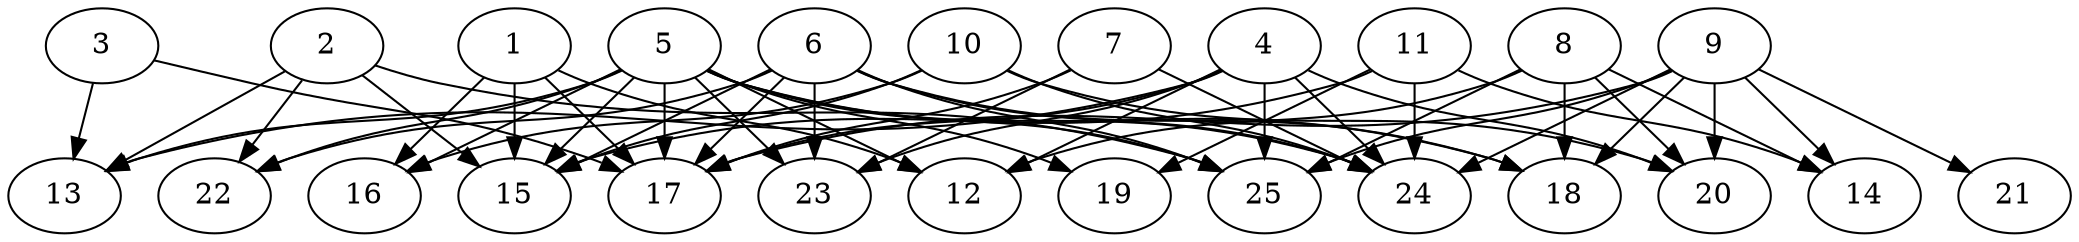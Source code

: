 // DAG automatically generated by daggen at Thu Oct  3 14:00:40 2019
// ./daggen --dot -n 25 --ccr 0.4 --fat 0.9 --regular 0.5 --density 0.7 --mindata 5242880 --maxdata 52428800 
digraph G {
  1 [size="37847040", alpha="0.11", expect_size="15138816"] 
  1 -> 12 [size ="15138816"]
  1 -> 15 [size ="15138816"]
  1 -> 16 [size ="15138816"]
  1 -> 17 [size ="15138816"]
  2 [size="129195520", alpha="0.10", expect_size="51678208"] 
  2 -> 13 [size ="51678208"]
  2 -> 15 [size ="51678208"]
  2 -> 22 [size ="51678208"]
  2 -> 25 [size ="51678208"]
  3 [size="24222720", alpha="0.14", expect_size="9689088"] 
  3 -> 13 [size ="9689088"]
  3 -> 17 [size ="9689088"]
  4 [size="101598720", alpha="0.19", expect_size="40639488"] 
  4 -> 12 [size ="40639488"]
  4 -> 13 [size ="40639488"]
  4 -> 17 [size ="40639488"]
  4 -> 20 [size ="40639488"]
  4 -> 23 [size ="40639488"]
  4 -> 24 [size ="40639488"]
  4 -> 25 [size ="40639488"]
  5 [size="22197760", alpha="0.17", expect_size="8879104"] 
  5 -> 12 [size ="8879104"]
  5 -> 13 [size ="8879104"]
  5 -> 15 [size ="8879104"]
  5 -> 16 [size ="8879104"]
  5 -> 17 [size ="8879104"]
  5 -> 18 [size ="8879104"]
  5 -> 19 [size ="8879104"]
  5 -> 22 [size ="8879104"]
  5 -> 23 [size ="8879104"]
  5 -> 24 [size ="8879104"]
  5 -> 25 [size ="8879104"]
  6 [size="90844160", alpha="0.09", expect_size="36337664"] 
  6 -> 15 [size ="36337664"]
  6 -> 17 [size ="36337664"]
  6 -> 18 [size ="36337664"]
  6 -> 22 [size ="36337664"]
  6 -> 23 [size ="36337664"]
  6 -> 24 [size ="36337664"]
  6 -> 25 [size ="36337664"]
  7 [size="15636480", alpha="0.18", expect_size="6254592"] 
  7 -> 17 [size ="6254592"]
  7 -> 23 [size ="6254592"]
  7 -> 24 [size ="6254592"]
  8 [size="13496320", alpha="0.06", expect_size="5398528"] 
  8 -> 12 [size ="5398528"]
  8 -> 14 [size ="5398528"]
  8 -> 18 [size ="5398528"]
  8 -> 20 [size ="5398528"]
  8 -> 25 [size ="5398528"]
  9 [size="103764480", alpha="0.17", expect_size="41505792"] 
  9 -> 14 [size ="41505792"]
  9 -> 17 [size ="41505792"]
  9 -> 18 [size ="41505792"]
  9 -> 20 [size ="41505792"]
  9 -> 21 [size ="41505792"]
  9 -> 24 [size ="41505792"]
  9 -> 25 [size ="41505792"]
  10 [size="63485440", alpha="0.00", expect_size="25394176"] 
  10 -> 15 [size ="25394176"]
  10 -> 16 [size ="25394176"]
  10 -> 20 [size ="25394176"]
  10 -> 24 [size ="25394176"]
  11 [size="26752000", alpha="0.13", expect_size="10700800"] 
  11 -> 14 [size ="10700800"]
  11 -> 15 [size ="10700800"]
  11 -> 19 [size ="10700800"]
  11 -> 24 [size ="10700800"]
  12 [size="90150400", alpha="0.19", expect_size="36060160"] 
  13 [size="30563840", alpha="0.01", expect_size="12225536"] 
  14 [size="110484480", alpha="0.06", expect_size="44193792"] 
  15 [size="103109120", alpha="0.01", expect_size="41243648"] 
  16 [size="88168960", alpha="0.02", expect_size="35267584"] 
  17 [size="25689600", alpha="0.20", expect_size="10275840"] 
  18 [size="15244800", alpha="0.15", expect_size="6097920"] 
  19 [size="48483840", alpha="0.17", expect_size="19393536"] 
  20 [size="32729600", alpha="0.05", expect_size="13091840"] 
  21 [size="33420800", alpha="0.17", expect_size="13368320"] 
  22 [size="110461440", alpha="0.08", expect_size="44184576"] 
  23 [size="102369280", alpha="0.01", expect_size="40947712"] 
  24 [size="110169600", alpha="0.10", expect_size="44067840"] 
  25 [size="24760320", alpha="0.20", expect_size="9904128"] 
}
